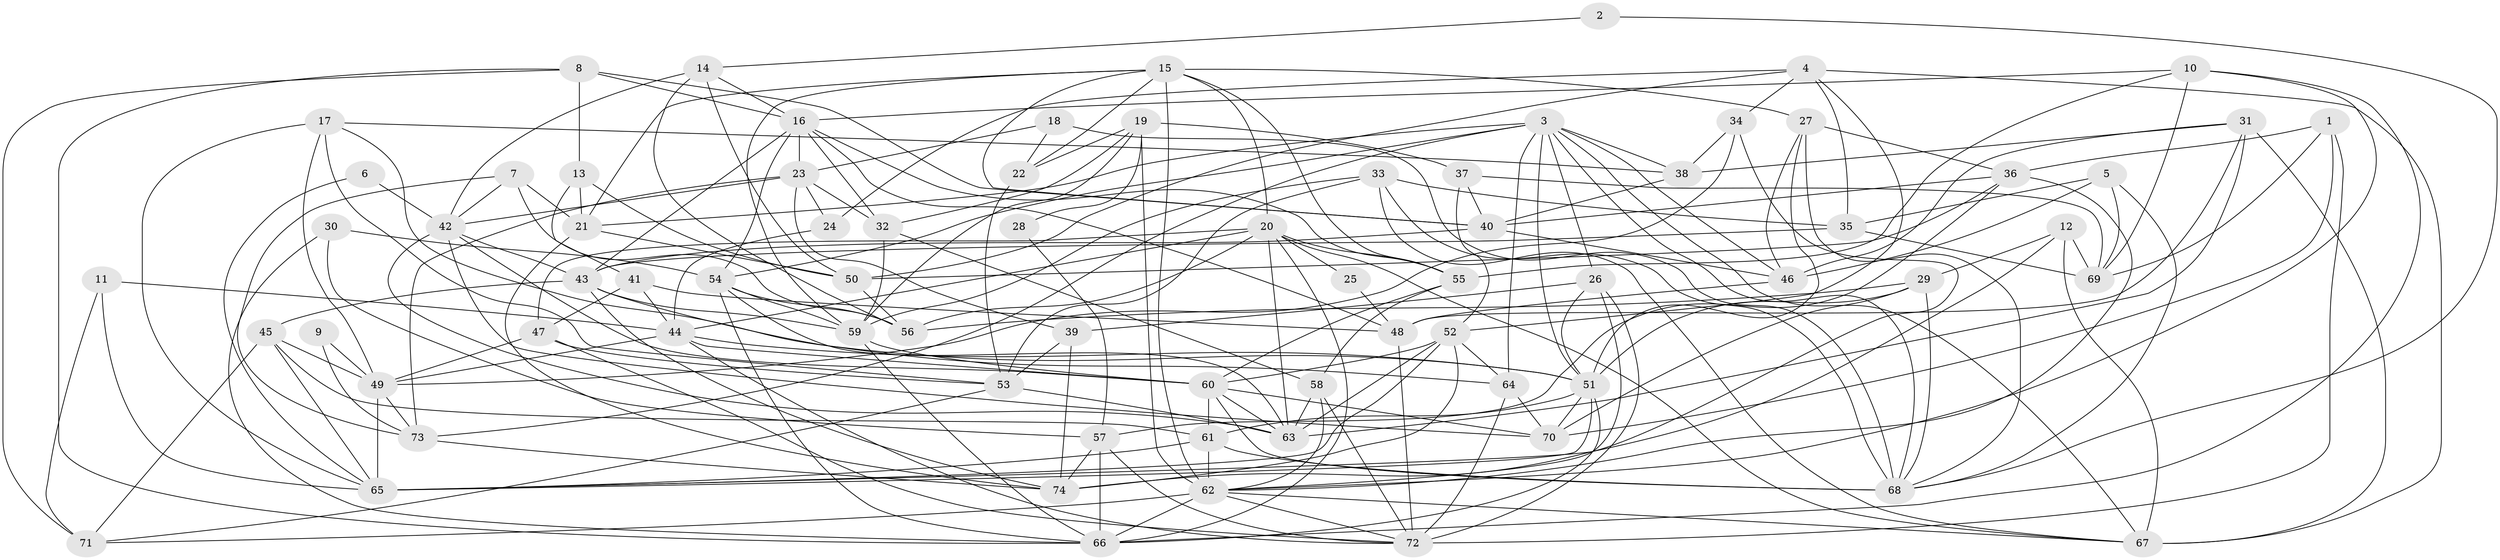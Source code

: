 // original degree distribution, {3: 0.30612244897959184, 4: 0.2585034013605442, 7: 0.027210884353741496, 2: 0.11564625850340136, 5: 0.19047619047619047, 6: 0.07482993197278912, 8: 0.02040816326530612, 9: 0.006802721088435374}
// Generated by graph-tools (version 1.1) at 2025/26/03/09/25 03:26:10]
// undirected, 74 vertices, 215 edges
graph export_dot {
graph [start="1"]
  node [color=gray90,style=filled];
  1;
  2;
  3;
  4;
  5;
  6;
  7;
  8;
  9;
  10;
  11;
  12;
  13;
  14;
  15;
  16;
  17;
  18;
  19;
  20;
  21;
  22;
  23;
  24;
  25;
  26;
  27;
  28;
  29;
  30;
  31;
  32;
  33;
  34;
  35;
  36;
  37;
  38;
  39;
  40;
  41;
  42;
  43;
  44;
  45;
  46;
  47;
  48;
  49;
  50;
  51;
  52;
  53;
  54;
  55;
  56;
  57;
  58;
  59;
  60;
  61;
  62;
  63;
  64;
  65;
  66;
  67;
  68;
  69;
  70;
  71;
  72;
  73;
  74;
  1 -- 36 [weight=1.0];
  1 -- 69 [weight=1.0];
  1 -- 70 [weight=1.0];
  1 -- 72 [weight=1.0];
  2 -- 14 [weight=1.0];
  2 -- 68 [weight=1.0];
  3 -- 21 [weight=1.0];
  3 -- 26 [weight=1.0];
  3 -- 38 [weight=1.0];
  3 -- 46 [weight=1.0];
  3 -- 51 [weight=1.0];
  3 -- 54 [weight=1.0];
  3 -- 64 [weight=1.0];
  3 -- 67 [weight=1.0];
  3 -- 68 [weight=1.0];
  3 -- 73 [weight=1.0];
  4 -- 24 [weight=1.0];
  4 -- 34 [weight=1.0];
  4 -- 35 [weight=1.0];
  4 -- 50 [weight=1.0];
  4 -- 52 [weight=1.0];
  4 -- 67 [weight=1.0];
  5 -- 35 [weight=1.0];
  5 -- 46 [weight=1.0];
  5 -- 68 [weight=1.0];
  5 -- 69 [weight=1.0];
  6 -- 42 [weight=1.0];
  6 -- 65 [weight=1.0];
  7 -- 21 [weight=2.0];
  7 -- 42 [weight=1.0];
  7 -- 56 [weight=1.0];
  7 -- 73 [weight=1.0];
  8 -- 13 [weight=1.0];
  8 -- 16 [weight=1.0];
  8 -- 40 [weight=1.0];
  8 -- 66 [weight=1.0];
  8 -- 71 [weight=1.0];
  9 -- 49 [weight=1.0];
  9 -- 73 [weight=1.0];
  10 -- 16 [weight=1.0];
  10 -- 55 [weight=1.0];
  10 -- 62 [weight=1.0];
  10 -- 66 [weight=1.0];
  10 -- 69 [weight=1.0];
  11 -- 44 [weight=1.0];
  11 -- 65 [weight=1.0];
  11 -- 71 [weight=1.0];
  12 -- 29 [weight=1.0];
  12 -- 65 [weight=1.0];
  12 -- 67 [weight=1.0];
  12 -- 69 [weight=1.0];
  13 -- 21 [weight=1.0];
  13 -- 41 [weight=1.0];
  13 -- 50 [weight=1.0];
  14 -- 16 [weight=1.0];
  14 -- 42 [weight=1.0];
  14 -- 50 [weight=1.0];
  14 -- 56 [weight=1.0];
  15 -- 20 [weight=1.0];
  15 -- 21 [weight=1.0];
  15 -- 22 [weight=1.0];
  15 -- 27 [weight=1.0];
  15 -- 40 [weight=1.0];
  15 -- 55 [weight=1.0];
  15 -- 59 [weight=1.0];
  15 -- 62 [weight=1.0];
  16 -- 23 [weight=1.0];
  16 -- 32 [weight=1.0];
  16 -- 43 [weight=1.0];
  16 -- 48 [weight=1.0];
  16 -- 54 [weight=1.0];
  16 -- 55 [weight=1.0];
  17 -- 38 [weight=1.0];
  17 -- 49 [weight=1.0];
  17 -- 51 [weight=1.0];
  17 -- 53 [weight=1.0];
  17 -- 65 [weight=1.0];
  18 -- 22 [weight=1.0];
  18 -- 23 [weight=1.0];
  18 -- 68 [weight=2.0];
  19 -- 22 [weight=1.0];
  19 -- 28 [weight=1.0];
  19 -- 32 [weight=1.0];
  19 -- 37 [weight=1.0];
  19 -- 59 [weight=1.0];
  19 -- 62 [weight=1.0];
  20 -- 25 [weight=1.0];
  20 -- 44 [weight=1.0];
  20 -- 47 [weight=1.0];
  20 -- 55 [weight=1.0];
  20 -- 56 [weight=1.0];
  20 -- 63 [weight=1.0];
  20 -- 66 [weight=1.0];
  20 -- 67 [weight=1.0];
  21 -- 50 [weight=1.0];
  21 -- 74 [weight=1.0];
  22 -- 53 [weight=1.0];
  23 -- 24 [weight=1.0];
  23 -- 32 [weight=1.0];
  23 -- 39 [weight=1.0];
  23 -- 42 [weight=1.0];
  23 -- 73 [weight=1.0];
  24 -- 44 [weight=1.0];
  25 -- 48 [weight=1.0];
  26 -- 39 [weight=1.0];
  26 -- 51 [weight=1.0];
  26 -- 62 [weight=1.0];
  26 -- 72 [weight=1.0];
  27 -- 36 [weight=1.0];
  27 -- 46 [weight=1.0];
  27 -- 51 [weight=1.0];
  27 -- 68 [weight=1.0];
  28 -- 57 [weight=1.0];
  29 -- 51 [weight=1.0];
  29 -- 56 [weight=1.0];
  29 -- 68 [weight=1.0];
  29 -- 70 [weight=1.0];
  30 -- 54 [weight=1.0];
  30 -- 57 [weight=1.0];
  30 -- 66 [weight=1.0];
  31 -- 38 [weight=1.0];
  31 -- 46 [weight=1.0];
  31 -- 48 [weight=1.0];
  31 -- 63 [weight=1.0];
  31 -- 67 [weight=1.0];
  32 -- 58 [weight=1.0];
  32 -- 59 [weight=1.0];
  33 -- 35 [weight=1.0];
  33 -- 53 [weight=1.0];
  33 -- 59 [weight=1.0];
  33 -- 67 [weight=1.0];
  33 -- 68 [weight=1.0];
  34 -- 38 [weight=1.0];
  34 -- 49 [weight=1.0];
  34 -- 74 [weight=1.0];
  35 -- 43 [weight=1.0];
  35 -- 69 [weight=1.0];
  36 -- 40 [weight=1.0];
  36 -- 50 [weight=1.0];
  36 -- 57 [weight=1.0];
  36 -- 62 [weight=1.0];
  37 -- 40 [weight=1.0];
  37 -- 52 [weight=1.0];
  37 -- 69 [weight=1.0];
  38 -- 40 [weight=1.0];
  39 -- 53 [weight=1.0];
  39 -- 74 [weight=1.0];
  40 -- 43 [weight=1.0];
  40 -- 46 [weight=1.0];
  41 -- 44 [weight=1.0];
  41 -- 47 [weight=1.0];
  41 -- 48 [weight=1.0];
  42 -- 43 [weight=1.0];
  42 -- 60 [weight=1.0];
  42 -- 63 [weight=1.0];
  42 -- 70 [weight=1.0];
  43 -- 45 [weight=1.0];
  43 -- 59 [weight=1.0];
  43 -- 64 [weight=1.0];
  43 -- 74 [weight=1.0];
  44 -- 49 [weight=1.0];
  44 -- 51 [weight=1.0];
  44 -- 60 [weight=1.0];
  44 -- 72 [weight=1.0];
  45 -- 49 [weight=1.0];
  45 -- 61 [weight=1.0];
  45 -- 65 [weight=1.0];
  45 -- 71 [weight=1.0];
  46 -- 48 [weight=2.0];
  47 -- 49 [weight=1.0];
  47 -- 53 [weight=1.0];
  47 -- 72 [weight=1.0];
  48 -- 72 [weight=1.0];
  49 -- 65 [weight=2.0];
  49 -- 73 [weight=1.0];
  50 -- 56 [weight=1.0];
  51 -- 61 [weight=1.0];
  51 -- 65 [weight=1.0];
  51 -- 66 [weight=1.0];
  51 -- 70 [weight=1.0];
  52 -- 60 [weight=1.0];
  52 -- 63 [weight=1.0];
  52 -- 64 [weight=1.0];
  52 -- 65 [weight=1.0];
  52 -- 74 [weight=1.0];
  53 -- 63 [weight=1.0];
  53 -- 71 [weight=1.0];
  54 -- 56 [weight=1.0];
  54 -- 59 [weight=1.0];
  54 -- 63 [weight=1.0];
  54 -- 66 [weight=1.0];
  55 -- 58 [weight=1.0];
  55 -- 60 [weight=1.0];
  57 -- 66 [weight=1.0];
  57 -- 72 [weight=1.0];
  57 -- 74 [weight=1.0];
  58 -- 62 [weight=1.0];
  58 -- 63 [weight=1.0];
  58 -- 72 [weight=1.0];
  59 -- 60 [weight=1.0];
  59 -- 66 [weight=1.0];
  60 -- 61 [weight=1.0];
  60 -- 63 [weight=1.0];
  60 -- 68 [weight=1.0];
  60 -- 70 [weight=1.0];
  61 -- 62 [weight=3.0];
  61 -- 65 [weight=1.0];
  61 -- 68 [weight=1.0];
  62 -- 66 [weight=1.0];
  62 -- 67 [weight=1.0];
  62 -- 71 [weight=1.0];
  62 -- 72 [weight=1.0];
  64 -- 70 [weight=1.0];
  64 -- 72 [weight=1.0];
  73 -- 74 [weight=1.0];
}
